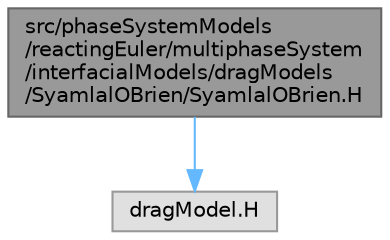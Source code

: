 digraph "src/phaseSystemModels/reactingEuler/multiphaseSystem/interfacialModels/dragModels/SyamlalOBrien/SyamlalOBrien.H"
{
 // LATEX_PDF_SIZE
  bgcolor="transparent";
  edge [fontname=Helvetica,fontsize=10,labelfontname=Helvetica,labelfontsize=10];
  node [fontname=Helvetica,fontsize=10,shape=box,height=0.2,width=0.4];
  Node1 [id="Node000001",label="src/phaseSystemModels\l/reactingEuler/multiphaseSystem\l/interfacialModels/dragModels\l/SyamlalOBrien/SyamlalOBrien.H",height=0.2,width=0.4,color="gray40", fillcolor="grey60", style="filled", fontcolor="black",tooltip=" "];
  Node1 -> Node2 [id="edge1_Node000001_Node000002",color="steelblue1",style="solid",tooltip=" "];
  Node2 [id="Node000002",label="dragModel.H",height=0.2,width=0.4,color="grey60", fillcolor="#E0E0E0", style="filled",tooltip=" "];
}
